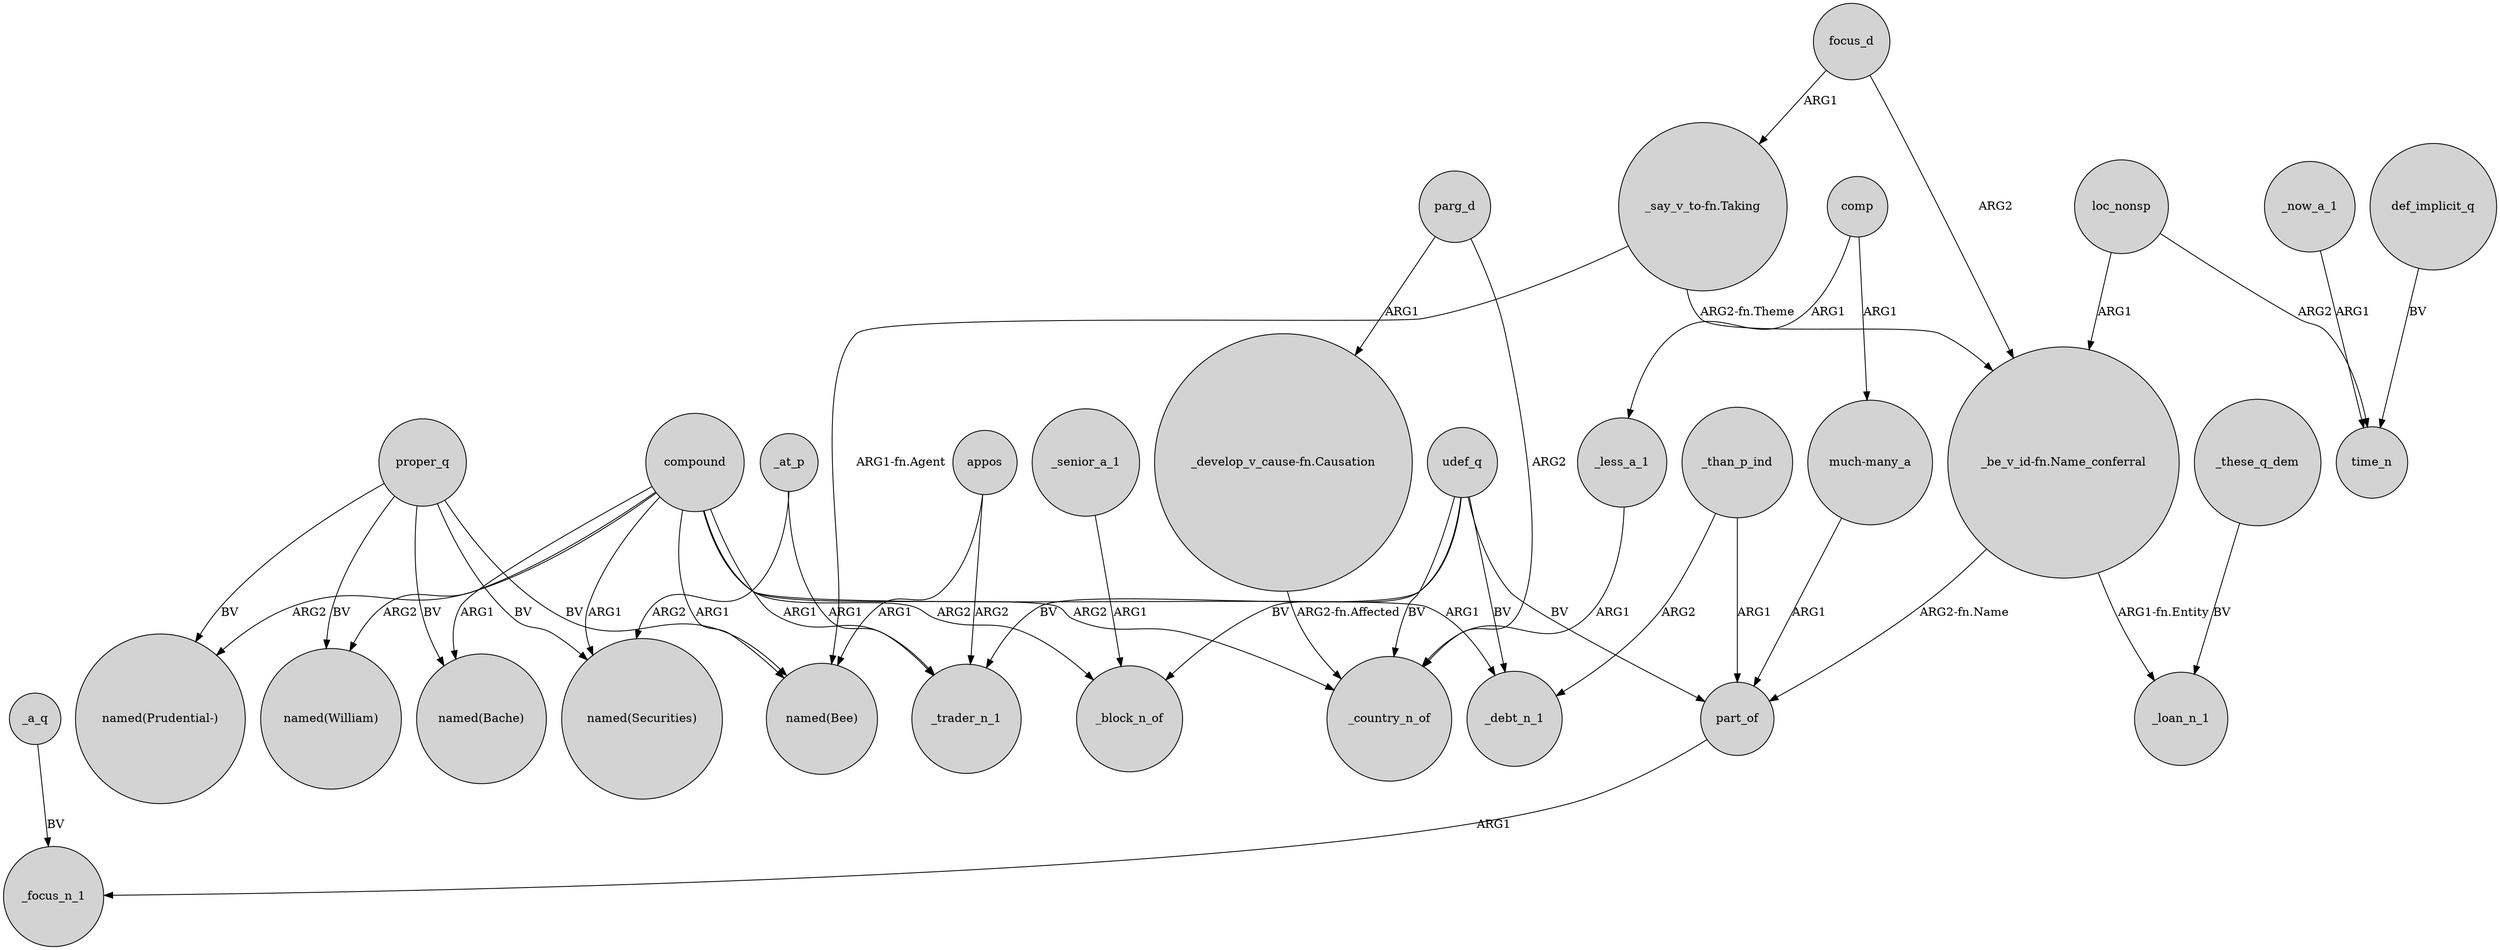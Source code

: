 digraph {
	node [shape=circle style=filled]
	"_say_v_to-fn.Taking" -> "_be_v_id-fn.Name_conferral" [label="ARG2-fn.Theme"]
	_at_p -> _trader_n_1 [label=ARG1]
	proper_q -> "named(Securities)" [label=BV]
	focus_d -> "_say_v_to-fn.Taking" [label=ARG1]
	compound -> "named(Bache)" [label=ARG1]
	udef_q -> part_of [label=BV]
	proper_q -> "named(William)" [label=BV]
	compound -> _trader_n_1 [label=ARG1]
	loc_nonsp -> "_be_v_id-fn.Name_conferral" [label=ARG1]
	appos -> _trader_n_1 [label=ARG2]
	appos -> "named(Bee)" [label=ARG1]
	parg_d -> "_develop_v_cause-fn.Causation" [label=ARG1]
	_now_a_1 -> time_n [label=ARG1]
	comp -> _less_a_1 [label=ARG1]
	_senior_a_1 -> _block_n_of [label=ARG1]
	udef_q -> _trader_n_1 [label=BV]
	comp -> "much-many_a" [label=ARG1]
	"_be_v_id-fn.Name_conferral" -> part_of [label="ARG2-fn.Name"]
	part_of -> _focus_n_1 [label=ARG1]
	_these_q_dem -> _loan_n_1 [label=BV]
	compound -> _block_n_of [label=ARG2]
	udef_q -> _debt_n_1 [label=BV]
	compound -> "named(Prudential-)" [label=ARG2]
	compound -> "named(Bee)" [label=ARG1]
	"much-many_a" -> part_of [label=ARG1]
	compound -> "named(William)" [label=ARG2]
	compound -> _country_n_of [label=ARG2]
	proper_q -> "named(Bee)" [label=BV]
	udef_q -> _block_n_of [label=BV]
	_a_q -> _focus_n_1 [label=BV]
	_than_p_ind -> part_of [label=ARG1]
	udef_q -> _country_n_of [label=BV]
	"_be_v_id-fn.Name_conferral" -> _loan_n_1 [label="ARG1-fn.Entity"]
	proper_q -> "named(Prudential-)" [label=BV]
	_than_p_ind -> _debt_n_1 [label=ARG2]
	loc_nonsp -> time_n [label=ARG2]
	_at_p -> "named(Securities)" [label=ARG2]
	"_develop_v_cause-fn.Causation" -> _country_n_of [label="ARG2-fn.Affected"]
	compound -> _debt_n_1 [label=ARG1]
	proper_q -> "named(Bache)" [label=BV]
	_less_a_1 -> _country_n_of [label=ARG1]
	focus_d -> "_be_v_id-fn.Name_conferral" [label=ARG2]
	parg_d -> _country_n_of [label=ARG2]
	def_implicit_q -> time_n [label=BV]
	"_say_v_to-fn.Taking" -> "named(Bee)" [label="ARG1-fn.Agent"]
	compound -> "named(Securities)" [label=ARG1]
}

